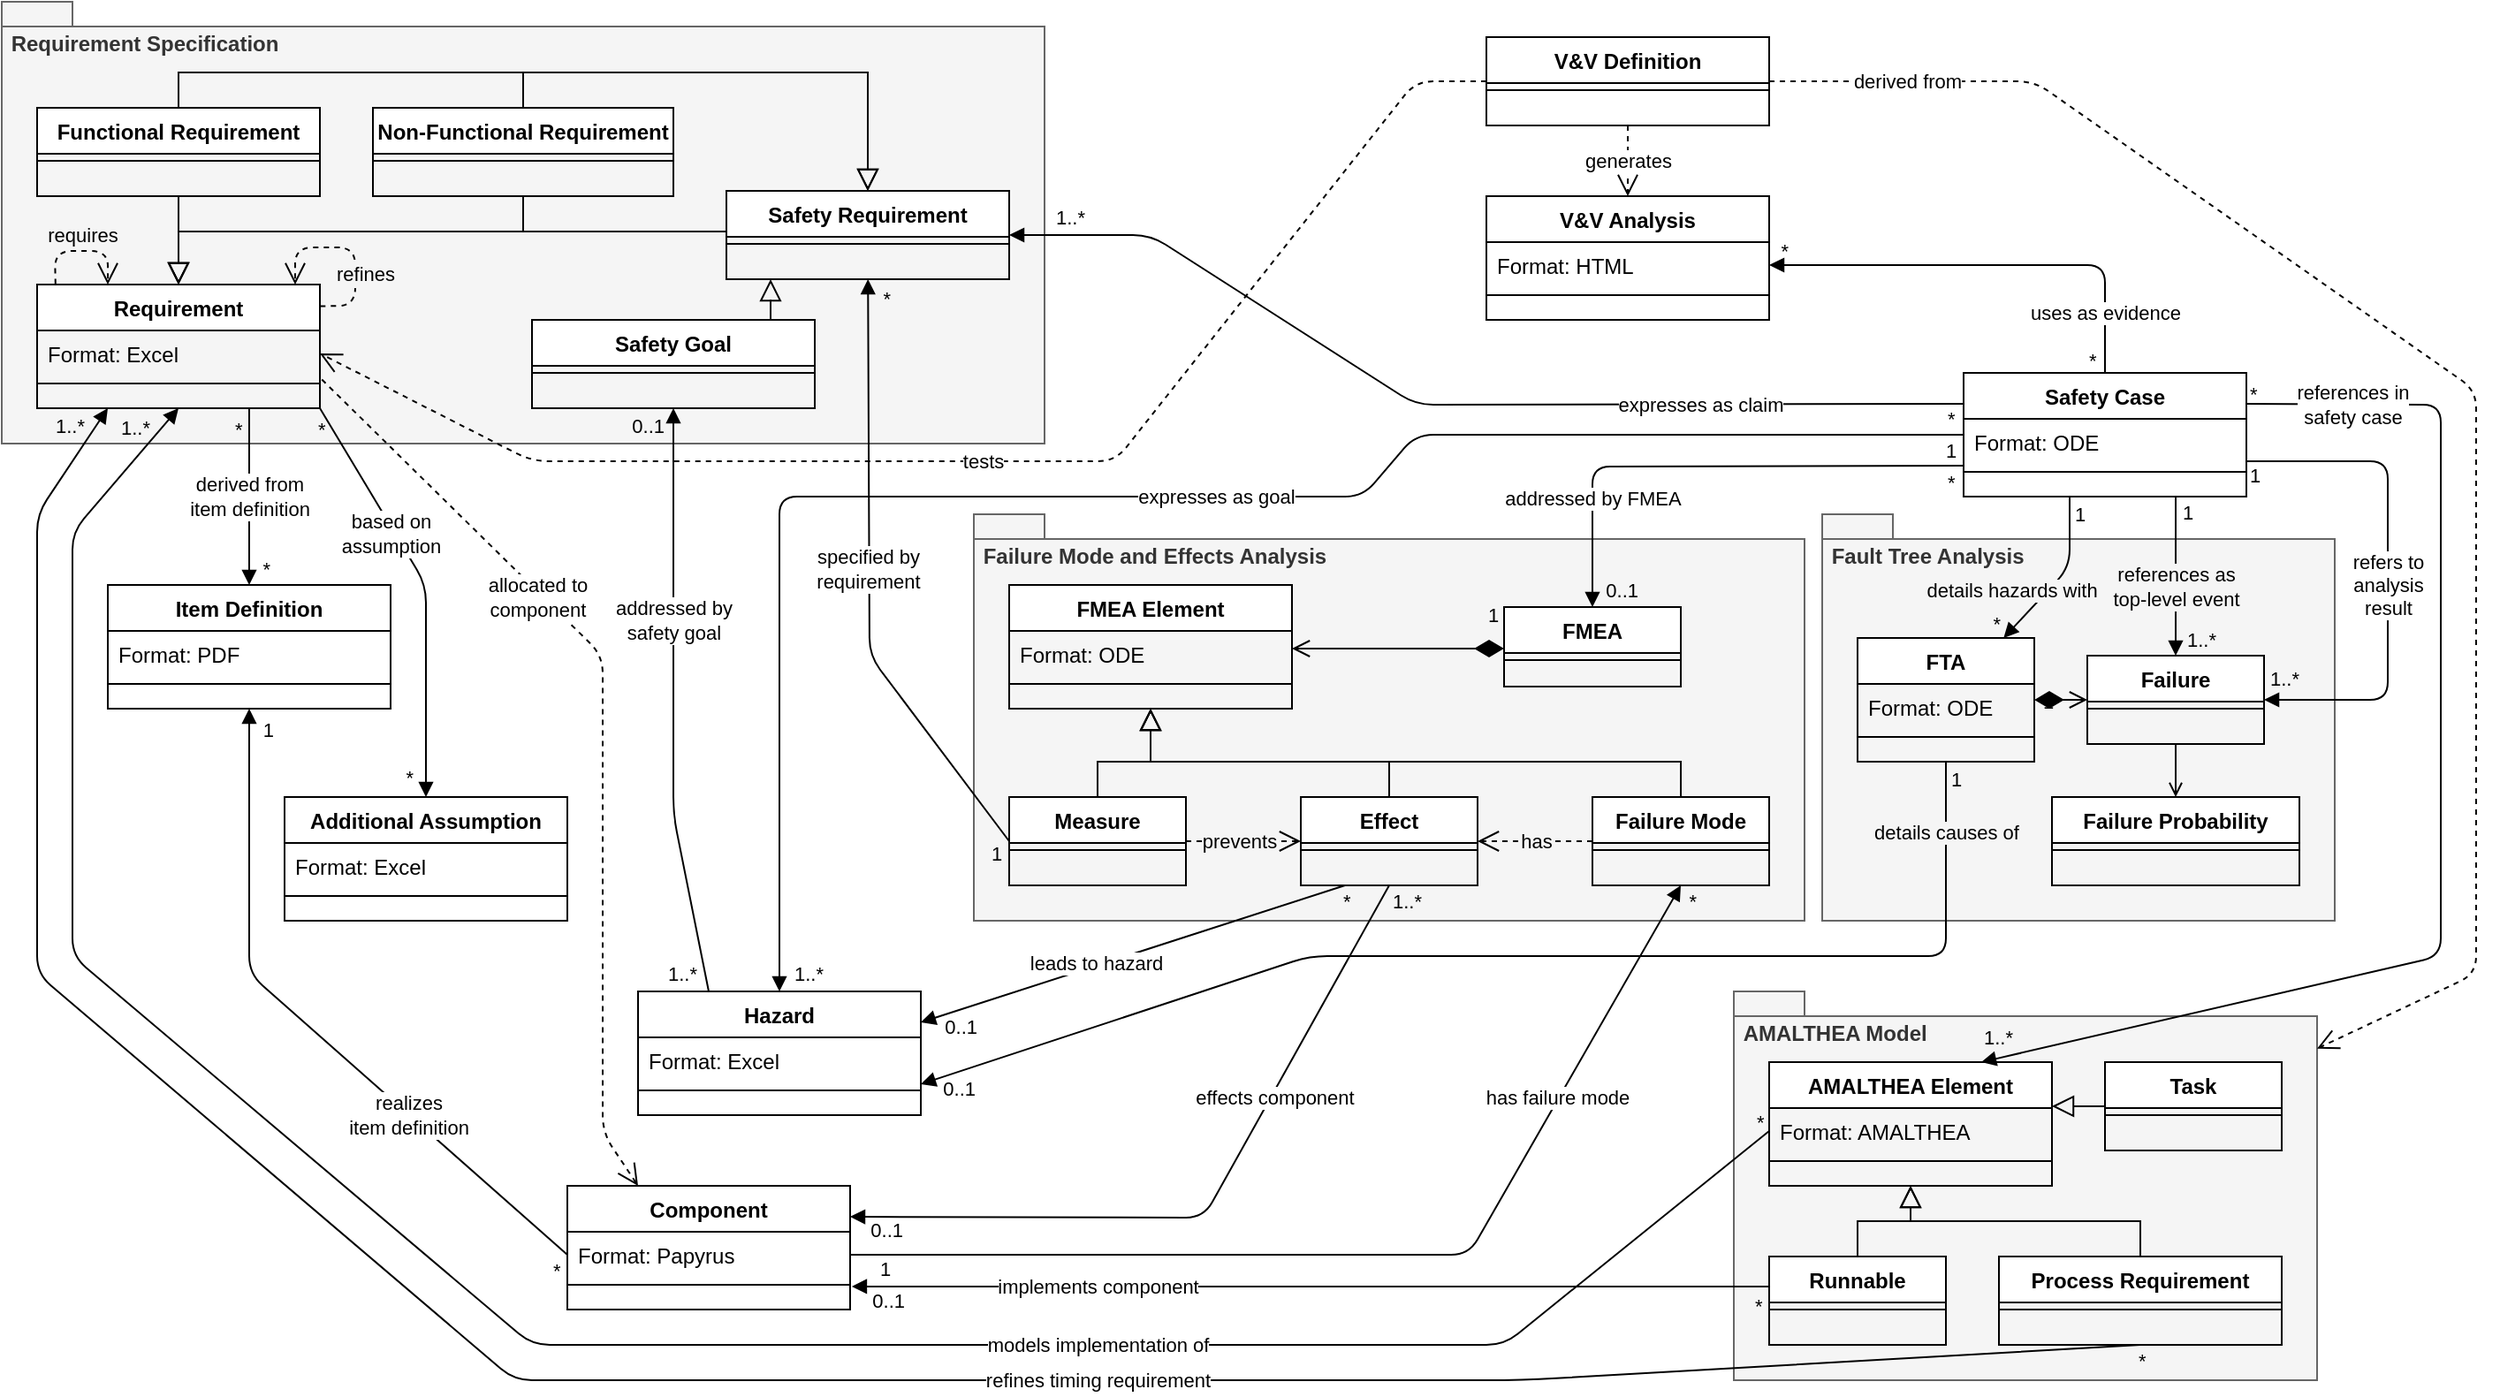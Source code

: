 <mxfile version="14.5.1" type="device"><diagram id="C5RBs43oDa-KdzZeNtuy" name="MobSTr TIM"><mxGraphModel dx="2500" dy="1108" grid="1" gridSize="10" guides="1" tooltips="1" connect="1" arrows="1" fold="1" page="1" pageScale="1" pageWidth="827" pageHeight="1169" math="0" shadow="0"><root><mxCell id="WIyWlLk6GJQsqaUBKTNV-0"/><mxCell id="WIyWlLk6GJQsqaUBKTNV-1" parent="WIyWlLk6GJQsqaUBKTNV-0"/><mxCell id="E8Di_Hi7CMNMkP6oWDwf-0" value="&amp;nbsp;Fault Tree Analysis" style="shape=folder;fontStyle=1;spacingTop=10;tabWidth=40;tabHeight=14;tabPosition=left;html=1;align=left;verticalAlign=top;fillColor=#f5f5f5;strokeColor=#666666;fontColor=#333333;labelBackgroundColor=#F5F5F5;" parent="WIyWlLk6GJQsqaUBKTNV-1" vertex="1"><mxGeometry x="210" y="300" width="290" height="230" as="geometry"/></mxCell><mxCell id="Kf5-NnQMXQNFtKL07KmT-27" value="&amp;nbsp;Failure Mode and Effects Analysis" style="shape=folder;fontStyle=1;spacingTop=10;tabWidth=40;tabHeight=14;tabPosition=left;html=1;align=left;verticalAlign=top;fillColor=#f5f5f5;strokeColor=#666666;fontColor=#333333;labelBackgroundColor=#F5F5F5;" parent="WIyWlLk6GJQsqaUBKTNV-1" vertex="1"><mxGeometry x="-270" y="300" width="470" height="230" as="geometry"/></mxCell><mxCell id="Kf5-NnQMXQNFtKL07KmT-26" value="&amp;nbsp;Requirement Specification" style="shape=folder;fontStyle=1;spacingTop=10;tabWidth=40;tabHeight=14;tabPosition=left;html=1;align=left;verticalAlign=top;fillColor=#f5f5f5;strokeColor=#666666;fontColor=#333333;" parent="WIyWlLk6GJQsqaUBKTNV-1" vertex="1"><mxGeometry x="-820" y="10" width="590" height="250" as="geometry"/></mxCell><mxCell id="zkfFHV4jXpPFQw0GAbJ--0" value="Requirement" style="swimlane;fontStyle=1;align=center;verticalAlign=top;childLayout=stackLayout;horizontal=1;startSize=26;horizontalStack=0;resizeParent=1;resizeLast=0;collapsible=1;marginBottom=0;rounded=0;shadow=0;strokeWidth=1;" parent="WIyWlLk6GJQsqaUBKTNV-1" vertex="1"><mxGeometry x="-800" y="170" width="160" height="70" as="geometry"><mxRectangle x="230" y="140" width="160" height="26" as="alternateBounds"/></mxGeometry></mxCell><mxCell id="zkfFHV4jXpPFQw0GAbJ--3" value="Format: Excel" style="text;align=left;verticalAlign=top;spacingLeft=4;spacingRight=4;overflow=hidden;rotatable=0;points=[[0,0.5],[1,0.5]];portConstraint=eastwest;rounded=0;shadow=0;html=0;" parent="zkfFHV4jXpPFQw0GAbJ--0" vertex="1"><mxGeometry y="26" width="160" height="26" as="geometry"/></mxCell><mxCell id="zkfFHV4jXpPFQw0GAbJ--4" value="" style="line;html=1;strokeWidth=1;align=left;verticalAlign=middle;spacingTop=-1;spacingLeft=3;spacingRight=3;rotatable=0;labelPosition=right;points=[];portConstraint=eastwest;" parent="zkfFHV4jXpPFQw0GAbJ--0" vertex="1"><mxGeometry y="52" width="160" height="8" as="geometry"/></mxCell><mxCell id="zkfFHV4jXpPFQw0GAbJ--6" value="Functional Requirement" style="swimlane;fontStyle=1;align=center;verticalAlign=top;childLayout=stackLayout;horizontal=1;startSize=26;horizontalStack=0;resizeParent=1;resizeLast=0;collapsible=1;marginBottom=0;rounded=0;shadow=0;strokeWidth=1;" parent="WIyWlLk6GJQsqaUBKTNV-1" vertex="1"><mxGeometry x="-800" y="70" width="160" height="50" as="geometry"><mxRectangle x="130" y="380" width="160" height="26" as="alternateBounds"/></mxGeometry></mxCell><mxCell id="zkfFHV4jXpPFQw0GAbJ--9" value="" style="line;html=1;strokeWidth=1;align=left;verticalAlign=middle;spacingTop=-1;spacingLeft=3;spacingRight=3;rotatable=0;labelPosition=right;points=[];portConstraint=eastwest;" parent="zkfFHV4jXpPFQw0GAbJ--6" vertex="1"><mxGeometry y="26" width="160" height="8" as="geometry"/></mxCell><mxCell id="zkfFHV4jXpPFQw0GAbJ--13" value="Non-Functional Requirement" style="swimlane;fontStyle=1;align=center;verticalAlign=top;childLayout=stackLayout;horizontal=1;startSize=26;horizontalStack=0;resizeParent=1;resizeLast=0;collapsible=1;marginBottom=0;rounded=0;shadow=0;strokeWidth=1;" parent="WIyWlLk6GJQsqaUBKTNV-1" vertex="1"><mxGeometry x="-610" y="70" width="170" height="50" as="geometry"><mxRectangle x="340" y="380" width="170" height="26" as="alternateBounds"/></mxGeometry></mxCell><mxCell id="zkfFHV4jXpPFQw0GAbJ--15" value="" style="line;html=1;strokeWidth=1;align=left;verticalAlign=middle;spacingTop=-1;spacingLeft=3;spacingRight=3;rotatable=0;labelPosition=right;points=[];portConstraint=eastwest;" parent="zkfFHV4jXpPFQw0GAbJ--13" vertex="1"><mxGeometry y="26" width="170" height="8" as="geometry"/></mxCell><mxCell id="Kf5-NnQMXQNFtKL07KmT-7" value="Safety Goal" style="swimlane;fontStyle=1;align=center;verticalAlign=top;childLayout=stackLayout;horizontal=1;startSize=26;horizontalStack=0;resizeParent=1;resizeLast=0;collapsible=1;marginBottom=0;rounded=0;shadow=0;strokeWidth=1;" parent="WIyWlLk6GJQsqaUBKTNV-1" vertex="1"><mxGeometry x="-520" y="190" width="160" height="50" as="geometry"><mxRectangle x="340" y="380" width="170" height="26" as="alternateBounds"/></mxGeometry></mxCell><mxCell id="Kf5-NnQMXQNFtKL07KmT-8" value="" style="line;html=1;strokeWidth=1;align=left;verticalAlign=middle;spacingTop=-1;spacingLeft=3;spacingRight=3;rotatable=0;labelPosition=right;points=[];portConstraint=eastwest;" parent="Kf5-NnQMXQNFtKL07KmT-7" vertex="1"><mxGeometry y="26" width="160" height="8" as="geometry"/></mxCell><mxCell id="Kf5-NnQMXQNFtKL07KmT-14" value="Additional Assumption" style="swimlane;fontStyle=1;align=center;verticalAlign=top;childLayout=stackLayout;horizontal=1;startSize=26;horizontalStack=0;resizeParent=1;resizeLast=0;collapsible=1;marginBottom=0;rounded=0;shadow=0;strokeWidth=1;" parent="WIyWlLk6GJQsqaUBKTNV-1" vertex="1"><mxGeometry x="-660" y="460" width="160" height="70" as="geometry"><mxRectangle x="230" y="140" width="160" height="26" as="alternateBounds"/></mxGeometry></mxCell><mxCell id="Kf5-NnQMXQNFtKL07KmT-15" value="Format: Excel" style="text;align=left;verticalAlign=top;spacingLeft=4;spacingRight=4;overflow=hidden;rotatable=0;points=[[0,0.5],[1,0.5]];portConstraint=eastwest;rounded=0;shadow=0;html=0;" parent="Kf5-NnQMXQNFtKL07KmT-14" vertex="1"><mxGeometry y="26" width="160" height="26" as="geometry"/></mxCell><mxCell id="Kf5-NnQMXQNFtKL07KmT-16" value="" style="line;html=1;strokeWidth=1;align=left;verticalAlign=middle;spacingTop=-1;spacingLeft=3;spacingRight=3;rotatable=0;labelPosition=right;points=[];portConstraint=eastwest;" parent="Kf5-NnQMXQNFtKL07KmT-14" vertex="1"><mxGeometry y="52" width="160" height="8" as="geometry"/></mxCell><mxCell id="Kf5-NnQMXQNFtKL07KmT-18" value="Hazard" style="swimlane;fontStyle=1;align=center;verticalAlign=top;childLayout=stackLayout;horizontal=1;startSize=26;horizontalStack=0;resizeParent=1;resizeLast=0;collapsible=1;marginBottom=0;rounded=0;shadow=0;strokeWidth=1;" parent="WIyWlLk6GJQsqaUBKTNV-1" vertex="1"><mxGeometry x="-460" y="570" width="160" height="70" as="geometry"><mxRectangle x="230" y="140" width="160" height="26" as="alternateBounds"/></mxGeometry></mxCell><mxCell id="Kf5-NnQMXQNFtKL07KmT-19" value="Format: Excel" style="text;align=left;verticalAlign=top;spacingLeft=4;spacingRight=4;overflow=hidden;rotatable=0;points=[[0,0.5],[1,0.5]];portConstraint=eastwest;rounded=0;shadow=0;html=0;" parent="Kf5-NnQMXQNFtKL07KmT-18" vertex="1"><mxGeometry y="26" width="160" height="26" as="geometry"/></mxCell><mxCell id="Kf5-NnQMXQNFtKL07KmT-20" value="" style="line;html=1;strokeWidth=1;align=left;verticalAlign=middle;spacingTop=-1;spacingLeft=3;spacingRight=3;rotatable=0;labelPosition=right;points=[];portConstraint=eastwest;" parent="Kf5-NnQMXQNFtKL07KmT-18" vertex="1"><mxGeometry y="52" width="160" height="8" as="geometry"/></mxCell><mxCell id="Kf5-NnQMXQNFtKL07KmT-22" value="addressed by&lt;br&gt;safety goal" style="endArrow=block;html=1;entryX=0.5;entryY=1;entryDx=0;entryDy=0;endFill=1;exitX=0.25;exitY=0;exitDx=0;exitDy=0;startArrow=none;startFill=0;" parent="WIyWlLk6GJQsqaUBKTNV-1" source="Kf5-NnQMXQNFtKL07KmT-18" target="Kf5-NnQMXQNFtKL07KmT-7" edge="1"><mxGeometry x="0.277" relative="1" as="geometry"><mxPoint x="-440" y="570" as="sourcePoint"/><mxPoint x="710" y="698.5" as="targetPoint"/><Array as="points"><mxPoint x="-440" y="470"/></Array><mxPoint as="offset"/></mxGeometry></mxCell><mxCell id="Kf5-NnQMXQNFtKL07KmT-24" value="1..*" style="edgeLabel;resizable=0;html=1;align=left;verticalAlign=bottom;labelBackgroundColor=none;" parent="Kf5-NnQMXQNFtKL07KmT-22" connectable="0" vertex="1"><mxGeometry x="-1" relative="1" as="geometry"><mxPoint x="-25" y="-1.5" as="offset"/></mxGeometry></mxCell><mxCell id="Kf5-NnQMXQNFtKL07KmT-25" value="0..1" style="edgeLabel;resizable=0;html=1;align=right;verticalAlign=bottom;labelBackgroundColor=none;" parent="Kf5-NnQMXQNFtKL07KmT-22" connectable="0" vertex="1"><mxGeometry x="1" relative="1" as="geometry"><mxPoint x="-5" y="18.91" as="offset"/></mxGeometry></mxCell><mxCell id="Kf5-NnQMXQNFtKL07KmT-28" value="FMEA Element" style="swimlane;fontStyle=1;align=center;verticalAlign=top;childLayout=stackLayout;horizontal=1;startSize=26;horizontalStack=0;resizeParent=1;resizeLast=0;collapsible=1;marginBottom=0;rounded=0;shadow=0;strokeWidth=1;labelBackgroundColor=none;" parent="WIyWlLk6GJQsqaUBKTNV-1" vertex="1"><mxGeometry x="-250" y="340" width="160" height="70" as="geometry"><mxRectangle x="230" y="140" width="160" height="26" as="alternateBounds"/></mxGeometry></mxCell><mxCell id="Kf5-NnQMXQNFtKL07KmT-29" value="Format: ODE" style="text;align=left;verticalAlign=top;spacingLeft=4;spacingRight=4;overflow=hidden;rotatable=0;points=[[0,0.5],[1,0.5]];portConstraint=eastwest;rounded=0;shadow=0;html=0;" parent="Kf5-NnQMXQNFtKL07KmT-28" vertex="1"><mxGeometry y="26" width="160" height="26" as="geometry"/></mxCell><mxCell id="Kf5-NnQMXQNFtKL07KmT-30" value="" style="line;html=1;strokeWidth=1;align=left;verticalAlign=middle;spacingTop=-1;spacingLeft=3;spacingRight=3;rotatable=0;labelPosition=right;points=[];portConstraint=eastwest;" parent="Kf5-NnQMXQNFtKL07KmT-28" vertex="1"><mxGeometry y="52" width="160" height="8" as="geometry"/></mxCell><mxCell id="Kf5-NnQMXQNFtKL07KmT-31" value="Measure" style="swimlane;fontStyle=1;align=center;verticalAlign=top;childLayout=stackLayout;horizontal=1;startSize=26;horizontalStack=0;resizeParent=1;resizeLast=0;collapsible=1;marginBottom=0;rounded=0;shadow=0;strokeWidth=1;" parent="WIyWlLk6GJQsqaUBKTNV-1" vertex="1"><mxGeometry x="-250" y="460" width="100" height="50" as="geometry"><mxRectangle x="340" y="380" width="170" height="26" as="alternateBounds"/></mxGeometry></mxCell><mxCell id="Kf5-NnQMXQNFtKL07KmT-32" value="" style="line;html=1;strokeWidth=1;align=left;verticalAlign=middle;spacingTop=-1;spacingLeft=3;spacingRight=3;rotatable=0;labelPosition=right;points=[];portConstraint=eastwest;" parent="Kf5-NnQMXQNFtKL07KmT-31" vertex="1"><mxGeometry y="26" width="100" height="8" as="geometry"/></mxCell><mxCell id="Kf5-NnQMXQNFtKL07KmT-33" value="Effect" style="swimlane;fontStyle=1;align=center;verticalAlign=top;childLayout=stackLayout;horizontal=1;startSize=26;horizontalStack=0;resizeParent=1;resizeLast=0;collapsible=1;marginBottom=0;rounded=0;shadow=0;strokeWidth=1;" parent="WIyWlLk6GJQsqaUBKTNV-1" vertex="1"><mxGeometry x="-85" y="460" width="100" height="50" as="geometry"><mxRectangle x="340" y="380" width="170" height="26" as="alternateBounds"/></mxGeometry></mxCell><mxCell id="Kf5-NnQMXQNFtKL07KmT-34" value="" style="line;html=1;strokeWidth=1;align=left;verticalAlign=middle;spacingTop=-1;spacingLeft=3;spacingRight=3;rotatable=0;labelPosition=right;points=[];portConstraint=eastwest;" parent="Kf5-NnQMXQNFtKL07KmT-33" vertex="1"><mxGeometry y="26" width="100" height="8" as="geometry"/></mxCell><mxCell id="Kf5-NnQMXQNFtKL07KmT-35" value="Failure Mode" style="swimlane;fontStyle=1;align=center;verticalAlign=top;childLayout=stackLayout;horizontal=1;startSize=26;horizontalStack=0;resizeParent=1;resizeLast=0;collapsible=1;marginBottom=0;rounded=0;shadow=0;strokeWidth=1;" parent="WIyWlLk6GJQsqaUBKTNV-1" vertex="1"><mxGeometry x="80" y="460" width="100" height="50" as="geometry"><mxRectangle x="340" y="380" width="170" height="26" as="alternateBounds"/></mxGeometry></mxCell><mxCell id="Kf5-NnQMXQNFtKL07KmT-36" value="" style="line;html=1;strokeWidth=1;align=left;verticalAlign=middle;spacingTop=-1;spacingLeft=3;spacingRight=3;rotatable=0;labelPosition=right;points=[];portConstraint=eastwest;" parent="Kf5-NnQMXQNFtKL07KmT-35" vertex="1"><mxGeometry y="26" width="100" height="8" as="geometry"/></mxCell><mxCell id="Kf5-NnQMXQNFtKL07KmT-37" value="FMEA" style="swimlane;fontStyle=1;align=center;verticalAlign=top;childLayout=stackLayout;horizontal=1;startSize=26;horizontalStack=0;resizeParent=1;resizeLast=0;collapsible=1;marginBottom=0;rounded=0;shadow=0;strokeWidth=1;" parent="WIyWlLk6GJQsqaUBKTNV-1" vertex="1"><mxGeometry x="30" y="352.5" width="100" height="45" as="geometry"><mxRectangle x="340" y="380" width="170" height="26" as="alternateBounds"/></mxGeometry></mxCell><mxCell id="Kf5-NnQMXQNFtKL07KmT-38" value="" style="line;html=1;strokeWidth=1;align=left;verticalAlign=middle;spacingTop=-1;spacingLeft=3;spacingRight=3;rotatable=0;labelPosition=right;points=[];portConstraint=eastwest;" parent="Kf5-NnQMXQNFtKL07KmT-37" vertex="1"><mxGeometry y="26" width="100" height="8" as="geometry"/></mxCell><mxCell id="Kf5-NnQMXQNFtKL07KmT-39" value="1" style="endArrow=open;html=1;endSize=8;startArrow=diamondThin;startSize=14;startFill=1;edgeStyle=orthogonalEdgeStyle;align=left;verticalAlign=bottom;rounded=0;labelBackgroundColor=none;" parent="WIyWlLk6GJQsqaUBKTNV-1" edge="1"><mxGeometry x="-0.809" y="-10" relative="1" as="geometry"><mxPoint x="30" y="376" as="sourcePoint"/><mxPoint x="-90" y="376" as="targetPoint"/><mxPoint as="offset"/></mxGeometry></mxCell><mxCell id="Kf5-NnQMXQNFtKL07KmT-40" value="" style="endArrow=block;endSize=10;endFill=0;shadow=0;strokeWidth=1;rounded=0;edgeStyle=elbowEdgeStyle;elbow=vertical;exitX=0.5;exitY=0;exitDx=0;exitDy=0;" parent="WIyWlLk6GJQsqaUBKTNV-1" source="Kf5-NnQMXQNFtKL07KmT-31" target="Kf5-NnQMXQNFtKL07KmT-28" edge="1"><mxGeometry width="160" relative="1" as="geometry"><mxPoint x="220" y="70" as="sourcePoint"/><mxPoint x="220" y="-20" as="targetPoint"/><Array as="points"><mxPoint x="-170" y="440"/><mxPoint x="-150" y="440"/><mxPoint x="-170" y="440"/><mxPoint x="-170" y="430"/><mxPoint x="-170" y="420"/><mxPoint x="490" y="-100"/></Array></mxGeometry></mxCell><mxCell id="Kf5-NnQMXQNFtKL07KmT-41" value="" style="endArrow=block;endSize=10;endFill=0;shadow=0;strokeWidth=1;rounded=0;edgeStyle=elbowEdgeStyle;elbow=vertical;exitX=0.5;exitY=0;exitDx=0;exitDy=0;" parent="WIyWlLk6GJQsqaUBKTNV-1" source="Kf5-NnQMXQNFtKL07KmT-33" target="Kf5-NnQMXQNFtKL07KmT-28" edge="1"><mxGeometry width="160" relative="1" as="geometry"><mxPoint x="220" y="70" as="sourcePoint"/><mxPoint x="220" y="-20" as="targetPoint"/><Array as="points"><mxPoint x="-170" y="440"/><mxPoint x="-150" y="440"/><mxPoint x="-170" y="440"/><mxPoint x="-130" y="440"/><mxPoint x="-80" y="430"/><mxPoint x="-80" y="420"/><mxPoint x="640" y="-120"/></Array></mxGeometry></mxCell><mxCell id="Kf5-NnQMXQNFtKL07KmT-42" value="" style="endArrow=block;endSize=10;endFill=0;shadow=0;strokeWidth=1;rounded=0;edgeStyle=elbowEdgeStyle;elbow=vertical;entryX=0.5;entryY=1;entryDx=0;entryDy=0;" parent="WIyWlLk6GJQsqaUBKTNV-1" source="Kf5-NnQMXQNFtKL07KmT-35" target="Kf5-NnQMXQNFtKL07KmT-28" edge="1"><mxGeometry width="160" relative="1" as="geometry"><mxPoint x="650" y="-70" as="sourcePoint"/><mxPoint x="630" y="-110" as="targetPoint"/><Array as="points"><mxPoint x="-150" y="440"/><mxPoint x="-120" y="440"/><mxPoint x="-70" y="430"/><mxPoint x="-120" y="420"/><mxPoint x="120" y="480"/><mxPoint x="720" y="-120"/><mxPoint x="650" y="-110"/></Array></mxGeometry></mxCell><mxCell id="Kf5-NnQMXQNFtKL07KmT-43" value="prevents" style="endArrow=open;endSize=10;dashed=1;html=1;labelBackgroundColor=#F5F5F5;" parent="WIyWlLk6GJQsqaUBKTNV-1" source="Kf5-NnQMXQNFtKL07KmT-31" target="Kf5-NnQMXQNFtKL07KmT-33" edge="1"><mxGeometry x="-0.077" width="160" relative="1" as="geometry"><mxPoint x="450" y="-10" as="sourcePoint"/><mxPoint x="610" y="-10" as="targetPoint"/><mxPoint as="offset"/></mxGeometry></mxCell><mxCell id="Kf5-NnQMXQNFtKL07KmT-44" value="has" style="endArrow=open;endSize=10;dashed=1;html=1;labelBackgroundColor=#F5F5F5;" parent="WIyWlLk6GJQsqaUBKTNV-1" source="Kf5-NnQMXQNFtKL07KmT-35" target="Kf5-NnQMXQNFtKL07KmT-33" edge="1"><mxGeometry width="160" relative="1" as="geometry"><mxPoint x="550" y="-33.226" as="sourcePoint"/><mxPoint x="605" y="-36.774" as="targetPoint"/></mxGeometry></mxCell><mxCell id="Kf5-NnQMXQNFtKL07KmT-45" value="leads to hazard" style="endArrow=block;html=1;entryX=1;entryY=0.25;entryDx=0;entryDy=0;endFill=1;exitX=0.25;exitY=1;exitDx=0;exitDy=0;" parent="WIyWlLk6GJQsqaUBKTNV-1" source="Kf5-NnQMXQNFtKL07KmT-33" target="Kf5-NnQMXQNFtKL07KmT-18" edge="1"><mxGeometry x="0.168" y="-1" relative="1" as="geometry"><mxPoint x="780" y="730" as="sourcePoint"/><mxPoint x="630" y="580" as="targetPoint"/><mxPoint as="offset"/></mxGeometry></mxCell><mxCell id="Kf5-NnQMXQNFtKL07KmT-47" value="*" style="edgeLabel;resizable=0;html=1;align=left;verticalAlign=bottom;labelBackgroundColor=none;" parent="Kf5-NnQMXQNFtKL07KmT-45" connectable="0" vertex="1"><mxGeometry x="-1" relative="1" as="geometry"><mxPoint x="-3.16" y="17" as="offset"/></mxGeometry></mxCell><mxCell id="Kf5-NnQMXQNFtKL07KmT-48" value="0..1" style="edgeLabel;resizable=0;html=1;align=right;verticalAlign=bottom;labelBackgroundColor=none;" parent="Kf5-NnQMXQNFtKL07KmT-45" connectable="0" vertex="1"><mxGeometry x="1" relative="1" as="geometry"><mxPoint x="31.77" y="46.1" as="offset"/></mxGeometry></mxCell><mxCell id="Kf5-NnQMXQNFtKL07KmT-49" value="specified by&lt;br&gt;requirement" style="endArrow=block;html=1;exitX=0;exitY=0.5;exitDx=0;exitDy=0;endFill=1;" parent="WIyWlLk6GJQsqaUBKTNV-1" source="Kf5-NnQMXQNFtKL07KmT-31" target="Kf5-NnQMXQNFtKL07KmT-2" edge="1"><mxGeometry x="0.047" y="1" relative="1" as="geometry"><mxPoint x="1057.163" y="450" as="sourcePoint"/><mxPoint x="912.526" y="640" as="targetPoint"/><Array as="points"><mxPoint x="-329" y="380"/></Array><mxPoint as="offset"/></mxGeometry></mxCell><mxCell id="Kf5-NnQMXQNFtKL07KmT-51" value="1" style="edgeLabel;resizable=0;html=1;align=left;verticalAlign=bottom;labelBackgroundColor=none;" parent="Kf5-NnQMXQNFtKL07KmT-49" connectable="0" vertex="1"><mxGeometry x="-1" relative="1" as="geometry"><mxPoint x="-12.0" y="15" as="offset"/></mxGeometry></mxCell><mxCell id="Kf5-NnQMXQNFtKL07KmT-52" value="*" style="edgeLabel;resizable=0;html=1;align=right;verticalAlign=bottom;labelBackgroundColor=none;" parent="Kf5-NnQMXQNFtKL07KmT-49" connectable="0" vertex="1"><mxGeometry x="1" relative="1" as="geometry"><mxPoint x="12.9" y="19.93" as="offset"/></mxGeometry></mxCell><mxCell id="Kf5-NnQMXQNFtKL07KmT-53" value="Item Definition" style="swimlane;fontStyle=1;align=center;verticalAlign=top;childLayout=stackLayout;horizontal=1;startSize=26;horizontalStack=0;resizeParent=1;resizeLast=0;collapsible=1;marginBottom=0;rounded=0;shadow=0;strokeWidth=1;" parent="WIyWlLk6GJQsqaUBKTNV-1" vertex="1"><mxGeometry x="-760" y="340" width="160" height="70" as="geometry"><mxRectangle x="230" y="140" width="160" height="26" as="alternateBounds"/></mxGeometry></mxCell><mxCell id="Kf5-NnQMXQNFtKL07KmT-54" value="Format: PDF" style="text;align=left;verticalAlign=top;spacingLeft=4;spacingRight=4;overflow=hidden;rotatable=0;points=[[0,0.5],[1,0.5]];portConstraint=eastwest;rounded=0;shadow=0;html=0;" parent="Kf5-NnQMXQNFtKL07KmT-53" vertex="1"><mxGeometry y="26" width="160" height="26" as="geometry"/></mxCell><mxCell id="Kf5-NnQMXQNFtKL07KmT-55" value="" style="line;html=1;strokeWidth=1;align=left;verticalAlign=middle;spacingTop=-1;spacingLeft=3;spacingRight=3;rotatable=0;labelPosition=right;points=[];portConstraint=eastwest;" parent="Kf5-NnQMXQNFtKL07KmT-53" vertex="1"><mxGeometry y="52" width="160" height="8" as="geometry"/></mxCell><mxCell id="Kf5-NnQMXQNFtKL07KmT-56" value="" style="endArrow=block;html=1;rounded=0;entryX=0.5;entryY=0;entryDx=0;entryDy=0;endFill=1;" parent="WIyWlLk6GJQsqaUBKTNV-1" target="Kf5-NnQMXQNFtKL07KmT-53" edge="1"><mxGeometry relative="1" as="geometry"><mxPoint x="-680" y="240" as="sourcePoint"/><mxPoint x="240" y="722" as="targetPoint"/><Array as="points"/></mxGeometry></mxCell><mxCell id="Kf5-NnQMXQNFtKL07KmT-57" value="derived from&lt;br&gt;item definition" style="edgeLabel;resizable=0;html=1;align=center;verticalAlign=middle;" parent="Kf5-NnQMXQNFtKL07KmT-56" connectable="0" vertex="1"><mxGeometry relative="1" as="geometry"><mxPoint x="-5.329e-15" y="-0.01" as="offset"/></mxGeometry></mxCell><mxCell id="Kf5-NnQMXQNFtKL07KmT-58" value="*" style="edgeLabel;resizable=0;html=1;align=left;verticalAlign=bottom;labelBackgroundColor=none;" parent="Kf5-NnQMXQNFtKL07KmT-56" connectable="0" vertex="1"><mxGeometry x="-1" relative="1" as="geometry"><mxPoint x="-10.0" y="20" as="offset"/></mxGeometry></mxCell><mxCell id="Kf5-NnQMXQNFtKL07KmT-59" value="*" style="edgeLabel;resizable=0;html=1;align=right;verticalAlign=bottom;labelBackgroundColor=none;" parent="Kf5-NnQMXQNFtKL07KmT-56" connectable="0" vertex="1"><mxGeometry x="1" relative="1" as="geometry"><mxPoint x="12" y="-0.18" as="offset"/></mxGeometry></mxCell><mxCell id="Kf5-NnQMXQNFtKL07KmT-60" value="Component" style="swimlane;fontStyle=1;align=center;verticalAlign=top;childLayout=stackLayout;horizontal=1;startSize=26;horizontalStack=0;resizeParent=1;resizeLast=0;collapsible=1;marginBottom=0;rounded=0;shadow=0;strokeWidth=1;" parent="WIyWlLk6GJQsqaUBKTNV-1" vertex="1"><mxGeometry x="-500" y="680" width="160" height="70" as="geometry"><mxRectangle x="230" y="140" width="160" height="26" as="alternateBounds"/></mxGeometry></mxCell><mxCell id="Kf5-NnQMXQNFtKL07KmT-61" value="Format: Papyrus" style="text;align=left;verticalAlign=top;spacingLeft=4;spacingRight=4;overflow=hidden;rotatable=0;points=[[0,0.5],[1,0.5]];portConstraint=eastwest;rounded=0;shadow=0;html=0;" parent="Kf5-NnQMXQNFtKL07KmT-60" vertex="1"><mxGeometry y="26" width="160" height="26" as="geometry"/></mxCell><mxCell id="Kf5-NnQMXQNFtKL07KmT-62" value="" style="line;html=1;strokeWidth=1;align=left;verticalAlign=middle;spacingTop=-1;spacingLeft=3;spacingRight=3;rotatable=0;labelPosition=right;points=[];portConstraint=eastwest;" parent="Kf5-NnQMXQNFtKL07KmT-60" vertex="1"><mxGeometry y="52" width="160" height="8" as="geometry"/></mxCell><mxCell id="Kf5-NnQMXQNFtKL07KmT-63" value="realizes&lt;br&gt;item definition" style="endArrow=block;html=1;exitX=0;exitY=0.5;exitDx=0;exitDy=0;entryX=0.5;entryY=1;entryDx=0;entryDy=0;endFill=1;" parent="WIyWlLk6GJQsqaUBKTNV-1" source="Kf5-NnQMXQNFtKL07KmT-61" target="Kf5-NnQMXQNFtKL07KmT-53" edge="1"><mxGeometry x="-0.386" relative="1" as="geometry"><mxPoint x="1054.615" y="450" as="sourcePoint"/><mxPoint x="893.846" y="640" as="targetPoint"/><Array as="points"><mxPoint x="-680" y="560"/></Array><mxPoint as="offset"/></mxGeometry></mxCell><mxCell id="Kf5-NnQMXQNFtKL07KmT-65" value="*" style="edgeLabel;resizable=0;html=1;align=left;verticalAlign=bottom;labelBackgroundColor=none;" parent="Kf5-NnQMXQNFtKL07KmT-63" connectable="0" vertex="1"><mxGeometry x="-1" relative="1" as="geometry"><mxPoint x="-10.0" y="17" as="offset"/></mxGeometry></mxCell><mxCell id="Kf5-NnQMXQNFtKL07KmT-66" value="1" style="edgeLabel;resizable=0;html=1;align=right;verticalAlign=bottom;labelBackgroundColor=none;" parent="Kf5-NnQMXQNFtKL07KmT-63" connectable="0" vertex="1"><mxGeometry x="1" relative="1" as="geometry"><mxPoint x="14" y="20.16" as="offset"/></mxGeometry></mxCell><mxCell id="Kf5-NnQMXQNFtKL07KmT-67" value="effects component" style="endArrow=block;html=1;entryX=1;entryY=0.25;entryDx=0;entryDy=0;exitX=0.5;exitY=1;exitDx=0;exitDy=0;endFill=1;" parent="WIyWlLk6GJQsqaUBKTNV-1" source="Kf5-NnQMXQNFtKL07KmT-33" target="Kf5-NnQMXQNFtKL07KmT-60" edge="1"><mxGeometry x="-0.343" y="2" relative="1" as="geometry"><mxPoint x="1054.615" y="450" as="sourcePoint"/><mxPoint x="893.846" y="640" as="targetPoint"/><Array as="points"><mxPoint x="-140" y="698"/></Array><mxPoint as="offset"/></mxGeometry></mxCell><mxCell id="Kf5-NnQMXQNFtKL07KmT-69" value="1..*" style="edgeLabel;resizable=0;html=1;align=left;verticalAlign=bottom;labelBackgroundColor=none;" parent="Kf5-NnQMXQNFtKL07KmT-67" connectable="0" vertex="1"><mxGeometry x="-1" relative="1" as="geometry"><mxPoint x="-0.16" y="17" as="offset"/></mxGeometry></mxCell><mxCell id="Kf5-NnQMXQNFtKL07KmT-70" value="0..1" style="edgeLabel;resizable=0;html=1;align=right;verticalAlign=bottom;labelBackgroundColor=none;" parent="Kf5-NnQMXQNFtKL07KmT-67" connectable="0" vertex="1"><mxGeometry x="1" relative="1" as="geometry"><mxPoint x="30.34" y="16.5" as="offset"/></mxGeometry></mxCell><mxCell id="Kf5-NnQMXQNFtKL07KmT-75" value="has failure mode" style="endArrow=block;html=1;exitX=1;exitY=0.5;exitDx=0;exitDy=0;entryX=0.5;entryY=1;entryDx=0;entryDy=0;endFill=1;" parent="WIyWlLk6GJQsqaUBKTNV-1" source="Kf5-NnQMXQNFtKL07KmT-61" target="Kf5-NnQMXQNFtKL07KmT-35" edge="1"><mxGeometry x="0.53" y="1" relative="1" as="geometry"><mxPoint x="1084.839" y="450" as="sourcePoint"/><mxPoint x="1380" y="640" as="targetPoint"/><mxPoint as="offset"/><Array as="points"><mxPoint x="10" y="719"/></Array></mxGeometry></mxCell><mxCell id="Kf5-NnQMXQNFtKL07KmT-77" value="1" style="edgeLabel;resizable=0;html=1;align=left;verticalAlign=bottom;labelBackgroundColor=none;" parent="Kf5-NnQMXQNFtKL07KmT-75" connectable="0" vertex="1"><mxGeometry x="-1" relative="1" as="geometry"><mxPoint x="14.81" y="16" as="offset"/></mxGeometry></mxCell><mxCell id="Kf5-NnQMXQNFtKL07KmT-78" value="*" style="edgeLabel;resizable=0;html=1;align=right;verticalAlign=bottom;labelBackgroundColor=none;" parent="Kf5-NnQMXQNFtKL07KmT-75" connectable="0" vertex="1"><mxGeometry x="1" relative="1" as="geometry"><mxPoint x="9.98" y="17.11" as="offset"/></mxGeometry></mxCell><mxCell id="Kf5-NnQMXQNFtKL07KmT-79" value="FTA" style="swimlane;fontStyle=1;align=center;verticalAlign=top;childLayout=stackLayout;horizontal=1;startSize=26;horizontalStack=0;resizeParent=1;resizeLast=0;collapsible=1;marginBottom=0;rounded=0;shadow=0;strokeWidth=1;" parent="WIyWlLk6GJQsqaUBKTNV-1" vertex="1"><mxGeometry x="230" y="370" width="100" height="70" as="geometry"><mxRectangle x="230" y="140" width="160" height="26" as="alternateBounds"/></mxGeometry></mxCell><mxCell id="Kf5-NnQMXQNFtKL07KmT-80" value="Format: ODE" style="text;align=left;verticalAlign=top;spacingLeft=4;spacingRight=4;overflow=hidden;rotatable=0;points=[[0,0.5],[1,0.5]];portConstraint=eastwest;rounded=0;shadow=0;html=0;" parent="Kf5-NnQMXQNFtKL07KmT-79" vertex="1"><mxGeometry y="26" width="100" height="26" as="geometry"/></mxCell><mxCell id="Kf5-NnQMXQNFtKL07KmT-81" value="" style="line;html=1;strokeWidth=1;align=left;verticalAlign=middle;spacingTop=-1;spacingLeft=3;spacingRight=3;rotatable=0;labelPosition=right;points=[];portConstraint=eastwest;" parent="Kf5-NnQMXQNFtKL07KmT-79" vertex="1"><mxGeometry y="52" width="100" height="8" as="geometry"/></mxCell><mxCell id="Kf5-NnQMXQNFtKL07KmT-82" value="details causes of" style="endArrow=block;html=1;exitX=0.5;exitY=1;exitDx=0;exitDy=0;entryX=1;entryY=0.75;entryDx=0;entryDy=0;endFill=1;labelBackgroundColor=#F5F5F5;" parent="WIyWlLk6GJQsqaUBKTNV-1" source="Kf5-NnQMXQNFtKL07KmT-79" target="Kf5-NnQMXQNFtKL07KmT-18" edge="1"><mxGeometry x="-0.886" relative="1" as="geometry"><mxPoint x="1084.839" y="450" as="sourcePoint"/><mxPoint x="-240" y="609" as="targetPoint"/><Array as="points"><mxPoint x="280" y="550"/><mxPoint x="60" y="550"/><mxPoint x="-80" y="550"/></Array><mxPoint as="offset"/></mxGeometry></mxCell><mxCell id="Kf5-NnQMXQNFtKL07KmT-84" value="1" style="edgeLabel;resizable=0;html=1;align=left;verticalAlign=bottom;labelBackgroundColor=none;" parent="Kf5-NnQMXQNFtKL07KmT-82" connectable="0" vertex="1"><mxGeometry x="-1" relative="1" as="geometry"><mxPoint x="0.84" y="18" as="offset"/></mxGeometry></mxCell><mxCell id="Kf5-NnQMXQNFtKL07KmT-85" value="0..1" style="edgeLabel;resizable=0;html=1;align=right;verticalAlign=bottom;labelBackgroundColor=none;" parent="Kf5-NnQMXQNFtKL07KmT-82" connectable="0" vertex="1"><mxGeometry x="1" relative="1" as="geometry"><mxPoint x="31.94" y="-24.07" as="offset"/></mxGeometry></mxCell><mxCell id="Kf5-NnQMXQNFtKL07KmT-86" value="&amp;nbsp;AMALTHEA Model" style="shape=folder;fontStyle=1;spacingTop=10;tabWidth=40;tabHeight=14;tabPosition=left;html=1;align=left;verticalAlign=top;fillColor=#f5f5f5;strokeColor=#666666;fontColor=#333333;" parent="WIyWlLk6GJQsqaUBKTNV-1" vertex="1"><mxGeometry x="160" y="570" width="330" height="220" as="geometry"/></mxCell><mxCell id="Kf5-NnQMXQNFtKL07KmT-87" value="AMALTHEA Element" style="swimlane;fontStyle=1;align=center;verticalAlign=top;childLayout=stackLayout;horizontal=1;startSize=26;horizontalStack=0;resizeParent=1;resizeLast=0;collapsible=1;marginBottom=0;rounded=0;shadow=0;strokeWidth=1;" parent="WIyWlLk6GJQsqaUBKTNV-1" vertex="1"><mxGeometry x="180" y="610" width="160" height="70" as="geometry"><mxRectangle x="230" y="140" width="160" height="26" as="alternateBounds"/></mxGeometry></mxCell><mxCell id="Kf5-NnQMXQNFtKL07KmT-88" value="Format: AMALTHEA" style="text;align=left;verticalAlign=top;spacingLeft=4;spacingRight=4;overflow=hidden;rotatable=0;points=[[0,0.5],[1,0.5]];portConstraint=eastwest;rounded=0;shadow=0;html=0;" parent="Kf5-NnQMXQNFtKL07KmT-87" vertex="1"><mxGeometry y="26" width="160" height="26" as="geometry"/></mxCell><mxCell id="Kf5-NnQMXQNFtKL07KmT-89" value="" style="line;html=1;strokeWidth=1;align=left;verticalAlign=middle;spacingTop=-1;spacingLeft=3;spacingRight=3;rotatable=0;labelPosition=right;points=[];portConstraint=eastwest;" parent="Kf5-NnQMXQNFtKL07KmT-87" vertex="1"><mxGeometry y="52" width="160" height="8" as="geometry"/></mxCell><mxCell id="Kf5-NnQMXQNFtKL07KmT-90" value="Runnable" style="swimlane;fontStyle=1;align=center;verticalAlign=top;childLayout=stackLayout;horizontal=1;startSize=26;horizontalStack=0;resizeParent=1;resizeLast=0;collapsible=1;marginBottom=0;rounded=0;shadow=0;strokeWidth=1;" parent="WIyWlLk6GJQsqaUBKTNV-1" vertex="1"><mxGeometry x="180" y="720" width="100" height="50" as="geometry"><mxRectangle x="340" y="380" width="170" height="26" as="alternateBounds"/></mxGeometry></mxCell><mxCell id="Kf5-NnQMXQNFtKL07KmT-91" value="" style="line;html=1;strokeWidth=1;align=left;verticalAlign=middle;spacingTop=-1;spacingLeft=3;spacingRight=3;rotatable=0;labelPosition=right;points=[];portConstraint=eastwest;" parent="Kf5-NnQMXQNFtKL07KmT-90" vertex="1"><mxGeometry y="26" width="100" height="8" as="geometry"/></mxCell><mxCell id="Kf5-NnQMXQNFtKL07KmT-92" value="Process Requirement" style="swimlane;fontStyle=1;align=center;verticalAlign=top;childLayout=stackLayout;horizontal=1;startSize=26;horizontalStack=0;resizeParent=1;resizeLast=0;collapsible=1;marginBottom=0;rounded=0;shadow=0;strokeWidth=1;" parent="WIyWlLk6GJQsqaUBKTNV-1" vertex="1"><mxGeometry x="310" y="720" width="160" height="50" as="geometry"><mxRectangle x="340" y="380" width="170" height="26" as="alternateBounds"/></mxGeometry></mxCell><mxCell id="Kf5-NnQMXQNFtKL07KmT-93" value="" style="line;html=1;strokeWidth=1;align=left;verticalAlign=middle;spacingTop=-1;spacingLeft=3;spacingRight=3;rotatable=0;labelPosition=right;points=[];portConstraint=eastwest;" parent="Kf5-NnQMXQNFtKL07KmT-92" vertex="1"><mxGeometry y="26" width="160" height="8" as="geometry"/></mxCell><mxCell id="Kf5-NnQMXQNFtKL07KmT-94" value="Task" style="swimlane;fontStyle=1;align=center;verticalAlign=top;childLayout=stackLayout;horizontal=1;startSize=26;horizontalStack=0;resizeParent=1;resizeLast=0;collapsible=1;marginBottom=0;rounded=0;shadow=0;strokeWidth=1;" parent="WIyWlLk6GJQsqaUBKTNV-1" vertex="1"><mxGeometry x="370" y="610" width="100" height="50" as="geometry"><mxRectangle x="340" y="380" width="170" height="26" as="alternateBounds"/></mxGeometry></mxCell><mxCell id="Kf5-NnQMXQNFtKL07KmT-95" value="" style="line;html=1;strokeWidth=1;align=left;verticalAlign=middle;spacingTop=-1;spacingLeft=3;spacingRight=3;rotatable=0;labelPosition=right;points=[];portConstraint=eastwest;" parent="Kf5-NnQMXQNFtKL07KmT-94" vertex="1"><mxGeometry y="26" width="100" height="8" as="geometry"/></mxCell><mxCell id="Kf5-NnQMXQNFtKL07KmT-96" value="" style="endArrow=block;endSize=10;endFill=0;shadow=0;strokeWidth=1;rounded=0;edgeStyle=elbowEdgeStyle;elbow=vertical;" parent="WIyWlLk6GJQsqaUBKTNV-1" source="Kf5-NnQMXQNFtKL07KmT-94" target="Kf5-NnQMXQNFtKL07KmT-87" edge="1"><mxGeometry width="160" relative="1" as="geometry"><mxPoint x="40" y="540" as="sourcePoint"/><mxPoint x="-160" y="490" as="targetPoint"/></mxGeometry></mxCell><mxCell id="Kf5-NnQMXQNFtKL07KmT-97" value="" style="endArrow=block;endSize=10;endFill=0;shadow=0;strokeWidth=1;rounded=0;edgeStyle=elbowEdgeStyle;elbow=vertical;" parent="WIyWlLk6GJQsqaUBKTNV-1" source="Kf5-NnQMXQNFtKL07KmT-92" target="Kf5-NnQMXQNFtKL07KmT-87" edge="1"><mxGeometry width="160" relative="1" as="geometry"><mxPoint x="354" y="694.913" as="sourcePoint"/><mxPoint x="330" y="694.913" as="targetPoint"/></mxGeometry></mxCell><mxCell id="Kf5-NnQMXQNFtKL07KmT-98" value="" style="endArrow=block;endSize=10;endFill=0;shadow=0;strokeWidth=1;rounded=0;edgeStyle=elbowEdgeStyle;elbow=vertical;" parent="WIyWlLk6GJQsqaUBKTNV-1" source="Kf5-NnQMXQNFtKL07KmT-90" target="Kf5-NnQMXQNFtKL07KmT-87" edge="1"><mxGeometry width="160" relative="1" as="geometry"><mxPoint x="360" y="760" as="sourcePoint"/><mxPoint x="250" y="725" as="targetPoint"/></mxGeometry></mxCell><mxCell id="Kf5-NnQMXQNFtKL07KmT-99" value="implements component" style="endArrow=block;html=1;entryX=1.006;entryY=1.192;entryDx=0;entryDy=0;entryPerimeter=0;endFill=1;" parent="WIyWlLk6GJQsqaUBKTNV-1" target="Kf5-NnQMXQNFtKL07KmT-61" edge="1"><mxGeometry x="0.464" relative="1" as="geometry"><mxPoint x="180" y="737" as="sourcePoint"/><mxPoint x="880" y="798.182" as="targetPoint"/><Array as="points"/><mxPoint as="offset"/></mxGeometry></mxCell><mxCell id="Kf5-NnQMXQNFtKL07KmT-101" value="*" style="edgeLabel;resizable=0;html=1;align=left;verticalAlign=bottom;labelBackgroundColor=none;" parent="Kf5-NnQMXQNFtKL07KmT-99" connectable="0" vertex="1"><mxGeometry x="-1" relative="1" as="geometry"><mxPoint x="-10.0" y="19" as="offset"/></mxGeometry></mxCell><mxCell id="Kf5-NnQMXQNFtKL07KmT-102" value="0..1" style="edgeLabel;resizable=0;html=1;align=right;verticalAlign=bottom;labelBackgroundColor=none;" parent="Kf5-NnQMXQNFtKL07KmT-99" connectable="0" vertex="1"><mxGeometry x="1" relative="1" as="geometry"><mxPoint x="30.17" y="16.74" as="offset"/></mxGeometry></mxCell><mxCell id="Kf5-NnQMXQNFtKL07KmT-104" value="Safety Case" style="swimlane;fontStyle=1;align=center;verticalAlign=top;childLayout=stackLayout;horizontal=1;startSize=26;horizontalStack=0;resizeParent=1;resizeLast=0;collapsible=1;marginBottom=0;rounded=0;shadow=0;strokeWidth=1;" parent="WIyWlLk6GJQsqaUBKTNV-1" vertex="1"><mxGeometry x="290" y="220" width="160" height="70" as="geometry"><mxRectangle x="230" y="140" width="160" height="26" as="alternateBounds"/></mxGeometry></mxCell><mxCell id="Kf5-NnQMXQNFtKL07KmT-105" value="Format: ODE" style="text;align=left;verticalAlign=top;spacingLeft=4;spacingRight=4;overflow=hidden;rotatable=0;points=[[0,0.5],[1,0.5]];portConstraint=eastwest;rounded=0;shadow=0;html=0;" parent="Kf5-NnQMXQNFtKL07KmT-104" vertex="1"><mxGeometry y="26" width="160" height="26" as="geometry"/></mxCell><mxCell id="Kf5-NnQMXQNFtKL07KmT-106" value="" style="line;html=1;strokeWidth=1;align=left;verticalAlign=middle;spacingTop=-1;spacingLeft=3;spacingRight=3;rotatable=0;labelPosition=right;points=[];portConstraint=eastwest;" parent="Kf5-NnQMXQNFtKL07KmT-104" vertex="1"><mxGeometry y="52" width="160" height="8" as="geometry"/></mxCell><mxCell id="Kf5-NnQMXQNFtKL07KmT-107" value="references in&lt;br&gt;safety case" style="endArrow=block;html=1;entryX=0.75;entryY=0;entryDx=0;entryDy=0;endFill=1;exitX=1;exitY=0.25;exitDx=0;exitDy=0;" parent="WIyWlLk6GJQsqaUBKTNV-1" source="Kf5-NnQMXQNFtKL07KmT-104" target="Kf5-NnQMXQNFtKL07KmT-87" edge="1"><mxGeometry x="-0.826" relative="1" as="geometry"><mxPoint x="1084.839" y="450" as="sourcePoint"/><mxPoint x="1123.548" y="690" as="targetPoint"/><Array as="points"><mxPoint x="560" y="238"/><mxPoint x="560" y="550"/></Array><mxPoint as="offset"/></mxGeometry></mxCell><mxCell id="Kf5-NnQMXQNFtKL07KmT-109" value="*" style="edgeLabel;resizable=0;html=1;align=left;verticalAlign=bottom;labelBackgroundColor=none;" parent="Kf5-NnQMXQNFtKL07KmT-107" connectable="0" vertex="1"><mxGeometry x="-1" relative="1" as="geometry"><mxPoint x="1.776e-15" y="2.5" as="offset"/></mxGeometry></mxCell><mxCell id="Kf5-NnQMXQNFtKL07KmT-110" value="1..*" style="edgeLabel;resizable=0;html=1;align=right;verticalAlign=bottom;labelBackgroundColor=none;" parent="Kf5-NnQMXQNFtKL07KmT-107" connectable="0" vertex="1"><mxGeometry x="1" relative="1" as="geometry"><mxPoint x="18.32" y="-5.08" as="offset"/></mxGeometry></mxCell><mxCell id="Kf5-NnQMXQNFtKL07KmT-111" value="details hazards with" style="endArrow=block;html=1;endFill=1;labelBackgroundColor=#F5F5F5;" parent="WIyWlLk6GJQsqaUBKTNV-1" target="Kf5-NnQMXQNFtKL07KmT-79" edge="1"><mxGeometry x="0.509" y="-15" relative="1" as="geometry"><mxPoint x="350" y="290" as="sourcePoint"/><mxPoint x="1123.548" y="690" as="targetPoint"/><mxPoint x="-1" as="offset"/><Array as="points"><mxPoint x="350" y="330"/></Array></mxGeometry></mxCell><mxCell id="Kf5-NnQMXQNFtKL07KmT-113" value="1" style="edgeLabel;resizable=0;html=1;align=left;verticalAlign=bottom;labelBackgroundColor=none;" parent="Kf5-NnQMXQNFtKL07KmT-111" connectable="0" vertex="1"><mxGeometry x="-1" relative="1" as="geometry"><mxPoint x="0.84" y="18" as="offset"/></mxGeometry></mxCell><mxCell id="Kf5-NnQMXQNFtKL07KmT-114" value="*&lt;br&gt;" style="edgeLabel;resizable=0;html=1;align=right;verticalAlign=bottom;labelBackgroundColor=none;" parent="Kf5-NnQMXQNFtKL07KmT-111" connectable="0" vertex="1"><mxGeometry x="1" relative="1" as="geometry"><mxPoint x="-1" y="1.0" as="offset"/></mxGeometry></mxCell><mxCell id="Kf5-NnQMXQNFtKL07KmT-115" value="expresses as goal" style="endArrow=block;html=1;exitX=0;exitY=0.5;exitDx=0;exitDy=0;endFill=1;" parent="WIyWlLk6GJQsqaUBKTNV-1" source="Kf5-NnQMXQNFtKL07KmT-104" target="Kf5-NnQMXQNFtKL07KmT-18" edge="1"><mxGeometry x="-0.09" relative="1" as="geometry"><mxPoint x="1550" y="220" as="sourcePoint"/><mxPoint x="1470.69" y="515" as="targetPoint"/><Array as="points"><mxPoint x="-20" y="255"/><mxPoint x="-50" y="290"/><mxPoint x="-380" y="290"/><mxPoint x="-380" y="460"/></Array><mxPoint as="offset"/></mxGeometry></mxCell><mxCell id="Kf5-NnQMXQNFtKL07KmT-117" value="*" style="edgeLabel;resizable=0;html=1;align=left;verticalAlign=bottom;labelBackgroundColor=none;" parent="Kf5-NnQMXQNFtKL07KmT-115" connectable="0" vertex="1"><mxGeometry x="-1" relative="1" as="geometry"><mxPoint x="-11.0" y="35" as="offset"/></mxGeometry></mxCell><mxCell id="Kf5-NnQMXQNFtKL07KmT-118" value="1..*" style="edgeLabel;resizable=0;html=1;align=right;verticalAlign=bottom;rotation=0;labelBackgroundColor=none;" parent="Kf5-NnQMXQNFtKL07KmT-115" connectable="0" vertex="1"><mxGeometry x="1" relative="1" as="geometry"><mxPoint x="25.04" y="-0.93" as="offset"/></mxGeometry></mxCell><mxCell id="Kf5-NnQMXQNFtKL07KmT-119" value="V&amp;V Analysis" style="swimlane;fontStyle=1;align=center;verticalAlign=top;childLayout=stackLayout;horizontal=1;startSize=26;horizontalStack=0;resizeParent=1;resizeLast=0;collapsible=1;marginBottom=0;rounded=0;shadow=0;strokeWidth=1;" parent="WIyWlLk6GJQsqaUBKTNV-1" vertex="1"><mxGeometry x="20" y="120" width="160" height="70" as="geometry"><mxRectangle x="230" y="140" width="160" height="26" as="alternateBounds"/></mxGeometry></mxCell><mxCell id="Kf5-NnQMXQNFtKL07KmT-120" value="Format: HTML" style="text;align=left;verticalAlign=top;spacingLeft=4;spacingRight=4;overflow=hidden;rotatable=0;points=[[0,0.5],[1,0.5]];portConstraint=eastwest;rounded=0;shadow=0;html=0;" parent="Kf5-NnQMXQNFtKL07KmT-119" vertex="1"><mxGeometry y="26" width="160" height="26" as="geometry"/></mxCell><mxCell id="Kf5-NnQMXQNFtKL07KmT-121" value="" style="line;html=1;strokeWidth=1;align=left;verticalAlign=middle;spacingTop=-1;spacingLeft=3;spacingRight=3;rotatable=0;labelPosition=right;points=[];portConstraint=eastwest;" parent="Kf5-NnQMXQNFtKL07KmT-119" vertex="1"><mxGeometry y="52" width="160" height="8" as="geometry"/></mxCell><mxCell id="Kf5-NnQMXQNFtKL07KmT-122" value="uses as evidence" style="endArrow=block;html=1;entryX=1;entryY=0.5;entryDx=0;entryDy=0;exitX=0.5;exitY=0;exitDx=0;exitDy=0;endFill=1;" parent="WIyWlLk6GJQsqaUBKTNV-1" source="Kf5-NnQMXQNFtKL07KmT-104" target="Kf5-NnQMXQNFtKL07KmT-120" edge="1"><mxGeometry x="-0.729" relative="1" as="geometry"><mxPoint x="1054.615" y="450" as="sourcePoint"/><mxPoint x="893.846" y="640" as="targetPoint"/><Array as="points"><mxPoint x="370" y="159"/></Array><mxPoint as="offset"/></mxGeometry></mxCell><mxCell id="Kf5-NnQMXQNFtKL07KmT-124" value="*" style="edgeLabel;resizable=0;html=1;align=left;verticalAlign=bottom;labelBackgroundColor=none;" parent="Kf5-NnQMXQNFtKL07KmT-122" connectable="0" vertex="1"><mxGeometry x="-1" relative="1" as="geometry"><mxPoint x="-11.0" y="1.0" as="offset"/></mxGeometry></mxCell><mxCell id="Kf5-NnQMXQNFtKL07KmT-125" value="*" style="edgeLabel;resizable=0;html=1;align=right;verticalAlign=bottom;labelBackgroundColor=none;" parent="Kf5-NnQMXQNFtKL07KmT-122" connectable="0" vertex="1"><mxGeometry x="1" relative="1" as="geometry"><mxPoint x="11.2" y="0.33" as="offset"/></mxGeometry></mxCell><mxCell id="Kf5-NnQMXQNFtKL07KmT-126" value="addressed by FMEA" style="endArrow=block;html=1;exitX=0;exitY=0.75;exitDx=0;exitDy=0;endFill=1;" parent="WIyWlLk6GJQsqaUBKTNV-1" source="Kf5-NnQMXQNFtKL07KmT-104" target="Kf5-NnQMXQNFtKL07KmT-37" edge="1"><mxGeometry x="0.579" relative="1" as="geometry"><mxPoint x="1470" y="157.5" as="sourcePoint"/><mxPoint x="1310" y="122.5" as="targetPoint"/><Array as="points"><mxPoint x="80" y="273"/></Array><mxPoint as="offset"/></mxGeometry></mxCell><mxCell id="Kf5-NnQMXQNFtKL07KmT-128" value="1" style="edgeLabel;resizable=0;html=1;align=left;verticalAlign=bottom;labelBackgroundColor=none;" parent="Kf5-NnQMXQNFtKL07KmT-126" connectable="0" vertex="1"><mxGeometry x="-1" relative="1" as="geometry"><mxPoint x="-12.0" y="-0.5" as="offset"/></mxGeometry></mxCell><mxCell id="Kf5-NnQMXQNFtKL07KmT-129" value="0..1" style="edgeLabel;resizable=0;html=1;align=right;verticalAlign=bottom;labelBackgroundColor=none;" parent="Kf5-NnQMXQNFtKL07KmT-126" connectable="0" vertex="1"><mxGeometry x="1" relative="1" as="geometry"><mxPoint x="26.27" y="-0.67" as="offset"/></mxGeometry></mxCell><mxCell id="Kf5-NnQMXQNFtKL07KmT-130" value="expresses as claim" style="endArrow=block;html=1;exitX=0;exitY=0.25;exitDx=0;exitDy=0;entryX=1;entryY=0.5;entryDx=0;entryDy=0;endFill=1;" parent="WIyWlLk6GJQsqaUBKTNV-1" source="Kf5-NnQMXQNFtKL07KmT-104" target="Kf5-NnQMXQNFtKL07KmT-2" edge="1"><mxGeometry x="-0.473" relative="1" as="geometry"><mxPoint x="1470" y="157.5" as="sourcePoint"/><mxPoint x="930" y="165" as="targetPoint"/><Array as="points"><mxPoint x="-20" y="238"/><mxPoint x="-170" y="142"/></Array><mxPoint as="offset"/></mxGeometry></mxCell><mxCell id="Kf5-NnQMXQNFtKL07KmT-132" value="*" style="edgeLabel;resizable=0;html=1;align=left;verticalAlign=bottom;labelBackgroundColor=none;" parent="Kf5-NnQMXQNFtKL07KmT-130" connectable="0" vertex="1"><mxGeometry x="-1" relative="1" as="geometry"><mxPoint x="-11.0" y="16.74" as="offset"/></mxGeometry></mxCell><mxCell id="Kf5-NnQMXQNFtKL07KmT-133" value="1..*" style="edgeLabel;resizable=0;html=1;align=right;verticalAlign=bottom;labelBackgroundColor=none;" parent="Kf5-NnQMXQNFtKL07KmT-130" connectable="0" vertex="1"><mxGeometry x="1" relative="1" as="geometry"><mxPoint x="43.16" y="-1.67" as="offset"/></mxGeometry></mxCell><mxCell id="Kf5-NnQMXQNFtKL07KmT-142" value="V&amp;V Definition" style="swimlane;fontStyle=1;align=center;verticalAlign=top;childLayout=stackLayout;horizontal=1;startSize=26;horizontalStack=0;resizeParent=1;resizeLast=0;collapsible=1;marginBottom=0;rounded=0;shadow=0;strokeWidth=1;" parent="WIyWlLk6GJQsqaUBKTNV-1" vertex="1"><mxGeometry x="20" y="30" width="160" height="50" as="geometry"><mxRectangle x="340" y="380" width="170" height="26" as="alternateBounds"/></mxGeometry></mxCell><mxCell id="Kf5-NnQMXQNFtKL07KmT-143" value="" style="line;html=1;strokeWidth=1;align=left;verticalAlign=middle;spacingTop=-1;spacingLeft=3;spacingRight=3;rotatable=0;labelPosition=right;points=[];portConstraint=eastwest;" parent="Kf5-NnQMXQNFtKL07KmT-142" vertex="1"><mxGeometry y="26" width="160" height="8" as="geometry"/></mxCell><mxCell id="Kf5-NnQMXQNFtKL07KmT-144" value="generates" style="endArrow=open;endSize=10;dashed=1;html=1;" parent="WIyWlLk6GJQsqaUBKTNV-1" source="Kf5-NnQMXQNFtKL07KmT-142" target="Kf5-NnQMXQNFtKL07KmT-119" edge="1"><mxGeometry width="160" relative="1" as="geometry"><mxPoint x="466.551" y="722" as="sourcePoint"/><mxPoint x="397.674" y="610" as="targetPoint"/></mxGeometry></mxCell><mxCell id="Kf5-NnQMXQNFtKL07KmT-145" value="derived from" style="endArrow=open;endSize=10;dashed=1;html=1;exitX=1;exitY=0.5;exitDx=0;exitDy=0;" parent="WIyWlLk6GJQsqaUBKTNV-1" source="Kf5-NnQMXQNFtKL07KmT-142" target="Kf5-NnQMXQNFtKL07KmT-86" edge="1"><mxGeometry x="-0.824" width="160" relative="1" as="geometry"><mxPoint x="880" y="105" as="sourcePoint"/><mxPoint x="1150" y="105" as="targetPoint"/><Array as="points"><mxPoint x="330" y="55"/><mxPoint x="580" y="230"/><mxPoint x="580" y="560"/></Array><mxPoint as="offset"/></mxGeometry></mxCell><mxCell id="Kf5-NnQMXQNFtKL07KmT-146" value="tests" style="endArrow=open;endSize=10;dashed=1;html=1;entryX=1;entryY=0.5;entryDx=0;entryDy=0;exitX=0;exitY=0.5;exitDx=0;exitDy=0;" parent="WIyWlLk6GJQsqaUBKTNV-1" source="Kf5-NnQMXQNFtKL07KmT-142" target="zkfFHV4jXpPFQw0GAbJ--3" edge="1"><mxGeometry width="160" relative="1" as="geometry"><mxPoint x="880" y="105" as="sourcePoint"/><mxPoint x="1150" y="105" as="targetPoint"/><Array as="points"><mxPoint x="-20" y="55"/><mxPoint x="-190" y="270"/><mxPoint x="-520" y="270"/></Array></mxGeometry></mxCell><mxCell id="Kf5-NnQMXQNFtKL07KmT-147" value="" style="endArrow=block;html=1;rounded=1;entryX=0.5;entryY=0;entryDx=0;entryDy=0;exitX=1;exitY=1;exitDx=0;exitDy=0;endFill=1;" parent="WIyWlLk6GJQsqaUBKTNV-1" source="zkfFHV4jXpPFQw0GAbJ--0" target="Kf5-NnQMXQNFtKL07KmT-14" edge="1"><mxGeometry relative="1" as="geometry"><mxPoint x="437.647" y="520" as="sourcePoint"/><mxPoint x="730.98" y="690" as="targetPoint"/><Array as="points"><mxPoint x="-580" y="340"/></Array></mxGeometry></mxCell><mxCell id="Kf5-NnQMXQNFtKL07KmT-148" value="based on&lt;br&gt;assumption" style="edgeLabel;resizable=0;html=1;align=center;verticalAlign=middle;" parent="Kf5-NnQMXQNFtKL07KmT-147" connectable="0" vertex="1"><mxGeometry relative="1" as="geometry"><mxPoint x="-20.0" y="-31.38" as="offset"/></mxGeometry></mxCell><mxCell id="Kf5-NnQMXQNFtKL07KmT-149" value="*" style="edgeLabel;resizable=0;html=1;align=left;verticalAlign=bottom;labelBackgroundColor=none;" parent="Kf5-NnQMXQNFtKL07KmT-147" connectable="0" vertex="1"><mxGeometry x="-1" relative="1" as="geometry"><mxPoint x="-3.38" y="20" as="offset"/></mxGeometry></mxCell><mxCell id="Kf5-NnQMXQNFtKL07KmT-150" value="*" style="edgeLabel;resizable=0;html=1;align=right;verticalAlign=bottom;labelBackgroundColor=none;" parent="Kf5-NnQMXQNFtKL07KmT-147" connectable="0" vertex="1"><mxGeometry x="1" relative="1" as="geometry"><mxPoint x="-6.09" y="-2.22" as="offset"/></mxGeometry></mxCell><mxCell id="Kf5-NnQMXQNFtKL07KmT-2" value="Safety Requirement" style="swimlane;fontStyle=1;align=center;verticalAlign=top;childLayout=stackLayout;horizontal=1;startSize=26;horizontalStack=0;resizeParent=1;resizeLast=0;collapsible=1;marginBottom=0;rounded=0;shadow=0;strokeWidth=1;" parent="WIyWlLk6GJQsqaUBKTNV-1" vertex="1"><mxGeometry x="-410" y="117" width="160" height="50" as="geometry"><mxRectangle x="340" y="380" width="170" height="26" as="alternateBounds"/></mxGeometry></mxCell><mxCell id="Kf5-NnQMXQNFtKL07KmT-3" value="" style="line;html=1;strokeWidth=1;align=left;verticalAlign=middle;spacingTop=-1;spacingLeft=3;spacingRight=3;rotatable=0;labelPosition=right;points=[];portConstraint=eastwest;" parent="Kf5-NnQMXQNFtKL07KmT-2" vertex="1"><mxGeometry y="26" width="160" height="8" as="geometry"/></mxCell><mxCell id="TW4RcFrzyo-0SUcmjpct-12" value="models implementation of" style="endArrow=block;html=1;entryX=0.5;entryY=1;entryDx=0;entryDy=0;exitX=0;exitY=0.5;exitDx=0;exitDy=0;endFill=1;" parent="WIyWlLk6GJQsqaUBKTNV-1" source="Kf5-NnQMXQNFtKL07KmT-88" target="zkfFHV4jXpPFQw0GAbJ--0" edge="1"><mxGeometry x="-0.403" relative="1" as="geometry"><mxPoint x="280" y="189.494" as="sourcePoint"/><mxPoint x="-450" y="230.506" as="targetPoint"/><Array as="points"><mxPoint x="30" y="770"/><mxPoint x="-520" y="770"/><mxPoint x="-780" y="550"/><mxPoint x="-780" y="310"/></Array><mxPoint as="offset"/></mxGeometry></mxCell><mxCell id="TW4RcFrzyo-0SUcmjpct-14" value="*" style="edgeLabel;resizable=0;html=1;align=left;verticalAlign=bottom;labelBackgroundColor=none;" parent="TW4RcFrzyo-0SUcmjpct-12" connectable="0" vertex="1"><mxGeometry x="-1" relative="1" as="geometry"><mxPoint x="-9.0" y="3.0" as="offset"/></mxGeometry></mxCell><mxCell id="TW4RcFrzyo-0SUcmjpct-15" value="1..*" style="edgeLabel;resizable=0;html=1;align=right;verticalAlign=bottom;labelBackgroundColor=none;" parent="TW4RcFrzyo-0SUcmjpct-12" connectable="0" vertex="1"><mxGeometry x="1" relative="1" as="geometry"><mxPoint x="-15.73" y="19.33" as="offset"/></mxGeometry></mxCell><mxCell id="TW4RcFrzyo-0SUcmjpct-42" value="" style="endArrow=block;endSize=10;endFill=0;shadow=0;strokeWidth=1;rounded=0;edgeStyle=elbowEdgeStyle;elbow=vertical;entryX=0.5;entryY=0;entryDx=0;entryDy=0;exitX=0.5;exitY=1;exitDx=0;exitDy=0;" parent="WIyWlLk6GJQsqaUBKTNV-1" source="zkfFHV4jXpPFQw0GAbJ--6" target="zkfFHV4jXpPFQw0GAbJ--0" edge="1"><mxGeometry width="160" relative="1" as="geometry"><mxPoint x="-270" y="180" as="sourcePoint"/><mxPoint x="-570.0" y="130" as="targetPoint"/><Array as="points"><mxPoint x="-670" y="130"/><mxPoint x="-520" y="160"/><mxPoint x="-470" y="150"/><mxPoint x="-520" y="140"/><mxPoint x="-280" y="200"/><mxPoint x="320" y="-400"/><mxPoint x="250" y="-390"/></Array></mxGeometry></mxCell><mxCell id="TW4RcFrzyo-0SUcmjpct-43" value="" style="endArrow=block;endSize=10;endFill=0;shadow=0;strokeWidth=1;rounded=0;edgeStyle=elbowEdgeStyle;elbow=vertical;exitX=0.5;exitY=1;exitDx=0;exitDy=0;entryX=0.5;entryY=0;entryDx=0;entryDy=0;" parent="WIyWlLk6GJQsqaUBKTNV-1" source="zkfFHV4jXpPFQw0GAbJ--13" target="zkfFHV4jXpPFQw0GAbJ--0" edge="1"><mxGeometry width="160" relative="1" as="geometry"><mxPoint x="-690" y="120" as="sourcePoint"/><mxPoint x="-700" y="170" as="targetPoint"/><Array as="points"><mxPoint x="-620" y="140"/><mxPoint x="-620" y="130"/><mxPoint x="-630" y="120"/><mxPoint x="-620" y="130"/><mxPoint x="-510" y="170"/><mxPoint x="-460" y="160"/><mxPoint x="-510" y="150"/><mxPoint x="-270" y="210"/><mxPoint x="330" y="-390"/><mxPoint x="260" y="-380"/></Array></mxGeometry></mxCell><mxCell id="TW4RcFrzyo-0SUcmjpct-44" value="" style="endArrow=block;endSize=10;endFill=0;shadow=0;strokeWidth=1;rounded=0;edgeStyle=elbowEdgeStyle;elbow=vertical;entryX=0.5;entryY=0;entryDx=0;entryDy=0;" parent="WIyWlLk6GJQsqaUBKTNV-1" target="zkfFHV4jXpPFQw0GAbJ--0" edge="1"><mxGeometry width="160" relative="1" as="geometry"><mxPoint x="-410" y="130" as="sourcePoint"/><mxPoint x="-700" y="170" as="targetPoint"/><Array as="points"><mxPoint x="-610" y="140"/><mxPoint x="-510" y="130"/><mxPoint x="-510" y="128"/><mxPoint x="-500" y="128"/><mxPoint x="-720" y="140"/><mxPoint x="-720" y="140"/><mxPoint x="-720" y="140"/><mxPoint x="-720" y="140"/><mxPoint x="-500" y="140"/><mxPoint x="-500" y="180"/><mxPoint x="-450" y="170"/><mxPoint x="-500" y="160"/><mxPoint x="-260" y="220"/><mxPoint x="340" y="-380"/><mxPoint x="270" y="-370"/></Array></mxGeometry></mxCell><mxCell id="TW4RcFrzyo-0SUcmjpct-45" value="" style="endArrow=block;endSize=10;endFill=0;shadow=0;strokeWidth=1;rounded=0;edgeStyle=elbowEdgeStyle;elbow=vertical;entryX=0.25;entryY=1;entryDx=0;entryDy=0;" parent="WIyWlLk6GJQsqaUBKTNV-1" edge="1"><mxGeometry width="160" relative="1" as="geometry"><mxPoint x="-385" y="190" as="sourcePoint"/><mxPoint x="-385" y="167" as="targetPoint"/><Array as="points"/></mxGeometry></mxCell><mxCell id="zaVv1z2c0n7auPKALFG0-1" value="" style="endArrow=block;endSize=10;endFill=0;shadow=0;strokeWidth=1;rounded=0;edgeStyle=elbowEdgeStyle;elbow=vertical;entryX=0.5;entryY=0;entryDx=0;entryDy=0;exitX=0.5;exitY=0;exitDx=0;exitDy=0;" parent="WIyWlLk6GJQsqaUBKTNV-1" source="zkfFHV4jXpPFQw0GAbJ--13" target="Kf5-NnQMXQNFtKL07KmT-2" edge="1"><mxGeometry width="160" relative="1" as="geometry"><mxPoint x="-360" y="200" as="sourcePoint"/><mxPoint x="-360" y="175" as="targetPoint"/><Array as="points"><mxPoint x="-500" y="50"/><mxPoint x="-430" y="40"/></Array></mxGeometry></mxCell><mxCell id="zaVv1z2c0n7auPKALFG0-2" value="" style="endArrow=block;endSize=10;endFill=0;shadow=0;strokeWidth=1;rounded=0;edgeStyle=elbowEdgeStyle;elbow=vertical;entryX=0.5;entryY=0;entryDx=0;entryDy=0;" parent="WIyWlLk6GJQsqaUBKTNV-1" source="zkfFHV4jXpPFQw0GAbJ--6" target="Kf5-NnQMXQNFtKL07KmT-2" edge="1"><mxGeometry width="160" relative="1" as="geometry"><mxPoint x="-515" y="70" as="sourcePoint"/><mxPoint x="-320" y="125" as="targetPoint"/><Array as="points"><mxPoint x="-600" y="50"/><mxPoint x="-520" y="40"/></Array></mxGeometry></mxCell><mxCell id="I1oCeRK6jxdep4UCU4KM-0" value="refines timing requirement" style="endArrow=block;html=1;exitX=0.5;exitY=1;exitDx=0;exitDy=0;endFill=1;entryX=0.25;entryY=1;entryDx=0;entryDy=0;" parent="WIyWlLk6GJQsqaUBKTNV-1" source="Kf5-NnQMXQNFtKL07KmT-92" target="zkfFHV4jXpPFQw0GAbJ--0" edge="1"><mxGeometry x="-0.265" relative="1" as="geometry"><mxPoint x="190" y="659" as="sourcePoint"/><mxPoint x="-800" y="240" as="targetPoint"/><Array as="points"><mxPoint x="40" y="790"/><mxPoint x="-530" y="790"/><mxPoint x="-800" y="560"/><mxPoint x="-800" y="300"/></Array><mxPoint as="offset"/></mxGeometry></mxCell><mxCell id="I1oCeRK6jxdep4UCU4KM-1" value="*" style="edgeLabel;resizable=0;html=1;align=left;verticalAlign=bottom;labelBackgroundColor=none;" parent="I1oCeRK6jxdep4UCU4KM-0" connectable="0" vertex="1"><mxGeometry x="-1" relative="1" as="geometry"><mxPoint x="-3.0" y="17" as="offset"/></mxGeometry></mxCell><mxCell id="I1oCeRK6jxdep4UCU4KM-2" value="1..*" style="edgeLabel;resizable=0;html=1;align=right;verticalAlign=bottom;labelBackgroundColor=none;" parent="I1oCeRK6jxdep4UCU4KM-0" connectable="0" vertex="1"><mxGeometry x="1" relative="1" as="geometry"><mxPoint x="-12.93" y="18.89" as="offset"/></mxGeometry></mxCell><mxCell id="Crb4jpuXbht1KHl4uGtc-0" value="allocated to&lt;br&gt;component" style="endArrow=none;endSize=10;dashed=1;html=1;entryX=1;entryY=1.026;entryDx=0;entryDy=0;startArrow=open;startFill=0;endFill=0;strokeWidth=1;startSize=10;exitX=0.25;exitY=0;exitDx=0;exitDy=0;entryPerimeter=0;" parent="WIyWlLk6GJQsqaUBKTNV-1" source="Kf5-NnQMXQNFtKL07KmT-60" target="zkfFHV4jXpPFQw0GAbJ--3" edge="1"><mxGeometry x="0.341" y="2" width="160" relative="1" as="geometry"><mxPoint x="-460" y="680" as="sourcePoint"/><mxPoint x="-630" y="197.5" as="targetPoint"/><Array as="points"><mxPoint x="-480" y="650"/><mxPoint x="-480" y="380"/></Array><mxPoint as="offset"/></mxGeometry></mxCell><mxCell id="qvhIWwujVolvU4kvturl-0" value="" style="endArrow=open;html=1;exitX=1.001;exitY=0.189;exitDx=0;exitDy=0;dashed=1;endSize=10;startSize=10;endFill=0;labelBackgroundColor=#F5F5F5;exitPerimeter=0;rounded=1;" parent="WIyWlLk6GJQsqaUBKTNV-1" edge="1"><mxGeometry x="-0.409" y="-10" width="50" height="50" relative="1" as="geometry"><mxPoint x="-639.84" y="182.23" as="sourcePoint"/><mxPoint x="-654" y="170" as="targetPoint"/><Array as="points"><mxPoint x="-620" y="182"/><mxPoint x="-620" y="149"/><mxPoint x="-654" y="149"/></Array><mxPoint as="offset"/></mxGeometry></mxCell><mxCell id="qvhIWwujVolvU4kvturl-2" value="&lt;font style=&quot;font-size: 11px&quot;&gt;refines&lt;/font&gt;" style="text;html=1;strokeColor=none;fillColor=none;align=center;verticalAlign=middle;whiteSpace=wrap;rounded=0;labelBackgroundColor=#F5F5F5;" parent="WIyWlLk6GJQsqaUBKTNV-1" vertex="1"><mxGeometry x="-634" y="154" width="40" height="20" as="geometry"/></mxCell><mxCell id="E8Di_Hi7CMNMkP6oWDwf-10" style="edgeStyle=orthogonalEdgeStyle;rounded=0;orthogonalLoop=1;jettySize=auto;html=1;startArrow=none;startFill=0;endArrow=open;endFill=0;endSize=6;" parent="WIyWlLk6GJQsqaUBKTNV-1" source="E8Di_Hi7CMNMkP6oWDwf-3" target="E8Di_Hi7CMNMkP6oWDwf-8" edge="1"><mxGeometry relative="1" as="geometry"><Array as="points"><mxPoint x="410" y="450"/><mxPoint x="410" y="450"/></Array></mxGeometry></mxCell><mxCell id="E8Di_Hi7CMNMkP6oWDwf-3" value="Failure" style="swimlane;fontStyle=1;align=center;verticalAlign=top;childLayout=stackLayout;horizontal=1;startSize=26;horizontalStack=0;resizeParent=1;resizeLast=0;collapsible=1;marginBottom=0;rounded=0;shadow=0;strokeWidth=1;" parent="WIyWlLk6GJQsqaUBKTNV-1" vertex="1"><mxGeometry x="360" y="380" width="100" height="50" as="geometry"><mxRectangle x="340" y="380" width="170" height="26" as="alternateBounds"/></mxGeometry></mxCell><mxCell id="E8Di_Hi7CMNMkP6oWDwf-4" value="" style="line;html=1;strokeWidth=1;align=left;verticalAlign=middle;spacingTop=-1;spacingLeft=3;spacingRight=3;rotatable=0;labelPosition=right;points=[];portConstraint=eastwest;" parent="E8Di_Hi7CMNMkP6oWDwf-3" vertex="1"><mxGeometry y="26" width="100" height="8" as="geometry"/></mxCell><mxCell id="E8Di_Hi7CMNMkP6oWDwf-8" value="Failure Probability" style="swimlane;fontStyle=1;align=center;verticalAlign=top;childLayout=stackLayout;horizontal=1;startSize=26;horizontalStack=0;resizeParent=1;resizeLast=0;collapsible=1;marginBottom=0;rounded=0;shadow=0;strokeWidth=1;" parent="WIyWlLk6GJQsqaUBKTNV-1" vertex="1"><mxGeometry x="340" y="460" width="140" height="50" as="geometry"><mxRectangle x="340" y="380" width="170" height="26" as="alternateBounds"/></mxGeometry></mxCell><mxCell id="E8Di_Hi7CMNMkP6oWDwf-9" value="" style="line;html=1;strokeWidth=1;align=left;verticalAlign=middle;spacingTop=-1;spacingLeft=3;spacingRight=3;rotatable=0;labelPosition=right;points=[];portConstraint=eastwest;" parent="E8Di_Hi7CMNMkP6oWDwf-8" vertex="1"><mxGeometry y="26" width="140" height="8" as="geometry"/></mxCell><mxCell id="48DQ8q6Pnj91PVY6RiYk-0" value="" style="endArrow=open;html=1;dashed=1;endSize=10;startSize=10;endFill=0;labelBackgroundColor=#F5F5F5;exitX=0.065;exitY=-0.003;exitDx=0;exitDy=0;entryX=0.25;entryY=0;entryDx=0;entryDy=0;exitPerimeter=0;" parent="WIyWlLk6GJQsqaUBKTNV-1" source="zkfFHV4jXpPFQw0GAbJ--0" target="zkfFHV4jXpPFQw0GAbJ--0" edge="1"><mxGeometry x="0.391" width="50" height="50" relative="1" as="geometry"><mxPoint x="-799.04" y="184.02" as="sourcePoint"/><mxPoint x="-787.36" y="170.37" as="targetPoint"/><Array as="points"><mxPoint x="-790" y="151"/><mxPoint x="-760" y="151"/></Array><mxPoint as="offset"/></mxGeometry></mxCell><mxCell id="48DQ8q6Pnj91PVY6RiYk-1" value="references as&lt;br&gt;top-level event" style="endArrow=block;html=1;endSize=6;startArrow=none;startSize=6;startFill=0;strokeWidth=1;endFill=1;labelBackgroundColor=#F5F5F5;entryX=0.5;entryY=0;entryDx=0;entryDy=0;" parent="WIyWlLk6GJQsqaUBKTNV-1" edge="1" target="E8Di_Hi7CMNMkP6oWDwf-3"><mxGeometry x="0.121" relative="1" as="geometry"><mxPoint x="410" y="290" as="sourcePoint"/><mxPoint x="410" y="370" as="targetPoint"/><mxPoint as="offset"/></mxGeometry></mxCell><mxCell id="48DQ8q6Pnj91PVY6RiYk-2" value="1" style="edgeLabel;resizable=0;html=1;align=left;verticalAlign=top;" parent="48DQ8q6Pnj91PVY6RiYk-1" connectable="0" vertex="1"><mxGeometry x="-1" relative="1" as="geometry"><mxPoint x="2" y="-4" as="offset"/></mxGeometry></mxCell><mxCell id="48DQ8q6Pnj91PVY6RiYk-3" value="1..*" style="edgeLabel;resizable=0;html=1;align=right;verticalAlign=top;labelBackgroundColor=#F5F5F5;" parent="48DQ8q6Pnj91PVY6RiYk-1" connectable="0" vertex="1"><mxGeometry x="1" relative="1" as="geometry"><mxPoint x="23" y="-22.2" as="offset"/></mxGeometry></mxCell><mxCell id="48DQ8q6Pnj91PVY6RiYk-4" value="refers to&lt;br&gt;analysis&lt;br&gt;result" style="endArrow=block;html=1;endSize=6;startArrow=none;startSize=6;startFill=0;edgeStyle=orthogonalEdgeStyle;strokeWidth=1;endFill=1;entryX=1;entryY=0.5;entryDx=0;entryDy=0;" parent="WIyWlLk6GJQsqaUBKTNV-1" target="E8Di_Hi7CMNMkP6oWDwf-3" edge="1"><mxGeometry x="0.052" relative="1" as="geometry"><mxPoint x="450" y="270" as="sourcePoint"/><mxPoint x="420" y="404" as="targetPoint"/><Array as="points"><mxPoint x="530" y="270"/><mxPoint x="530" y="405"/></Array><mxPoint as="offset"/></mxGeometry></mxCell><mxCell id="48DQ8q6Pnj91PVY6RiYk-5" value="1" style="edgeLabel;resizable=0;html=1;align=left;verticalAlign=top;" parent="48DQ8q6Pnj91PVY6RiYk-4" connectable="0" vertex="1"><mxGeometry x="-1" relative="1" as="geometry"><mxPoint y="-5" as="offset"/></mxGeometry></mxCell><mxCell id="48DQ8q6Pnj91PVY6RiYk-6" value="1..*" style="edgeLabel;resizable=0;html=1;align=right;verticalAlign=top;labelBackgroundColor=#F5F5F5;" parent="48DQ8q6Pnj91PVY6RiYk-4" connectable="0" vertex="1"><mxGeometry x="1" relative="1" as="geometry"><mxPoint x="20" y="-24.83" as="offset"/></mxGeometry></mxCell><mxCell id="NkHQ3L8ODr5ZWkj6Nfwg-0" value="1" style="endArrow=open;html=1;endSize=8;startArrow=diamondThin;startSize=14;startFill=1;edgeStyle=orthogonalEdgeStyle;align=left;verticalAlign=bottom;rounded=0;labelBackgroundColor=none;exitX=1;exitY=0.346;exitDx=0;exitDy=0;entryX=0;entryY=0.5;entryDx=0;entryDy=0;exitPerimeter=0;" edge="1" parent="WIyWlLk6GJQsqaUBKTNV-1" source="Kf5-NnQMXQNFtKL07KmT-80" target="E8Di_Hi7CMNMkP6oWDwf-3"><mxGeometry x="-0.809" y="-10" relative="1" as="geometry"><mxPoint x="40" y="386" as="sourcePoint"/><mxPoint x="-80" y="386" as="targetPoint"/><mxPoint as="offset"/></mxGeometry></mxCell><mxCell id="NkHQ3L8ODr5ZWkj6Nfwg-6" value="&lt;font style=&quot;font-size: 11px&quot;&gt;requires&lt;/font&gt;" style="text;html=1;strokeColor=none;fillColor=none;align=center;verticalAlign=middle;whiteSpace=wrap;rounded=0;labelBackgroundColor=#F5F5F5;" vertex="1" parent="WIyWlLk6GJQsqaUBKTNV-1"><mxGeometry x="-794" y="132" width="40" height="20" as="geometry"/></mxCell></root></mxGraphModel></diagram></mxfile>